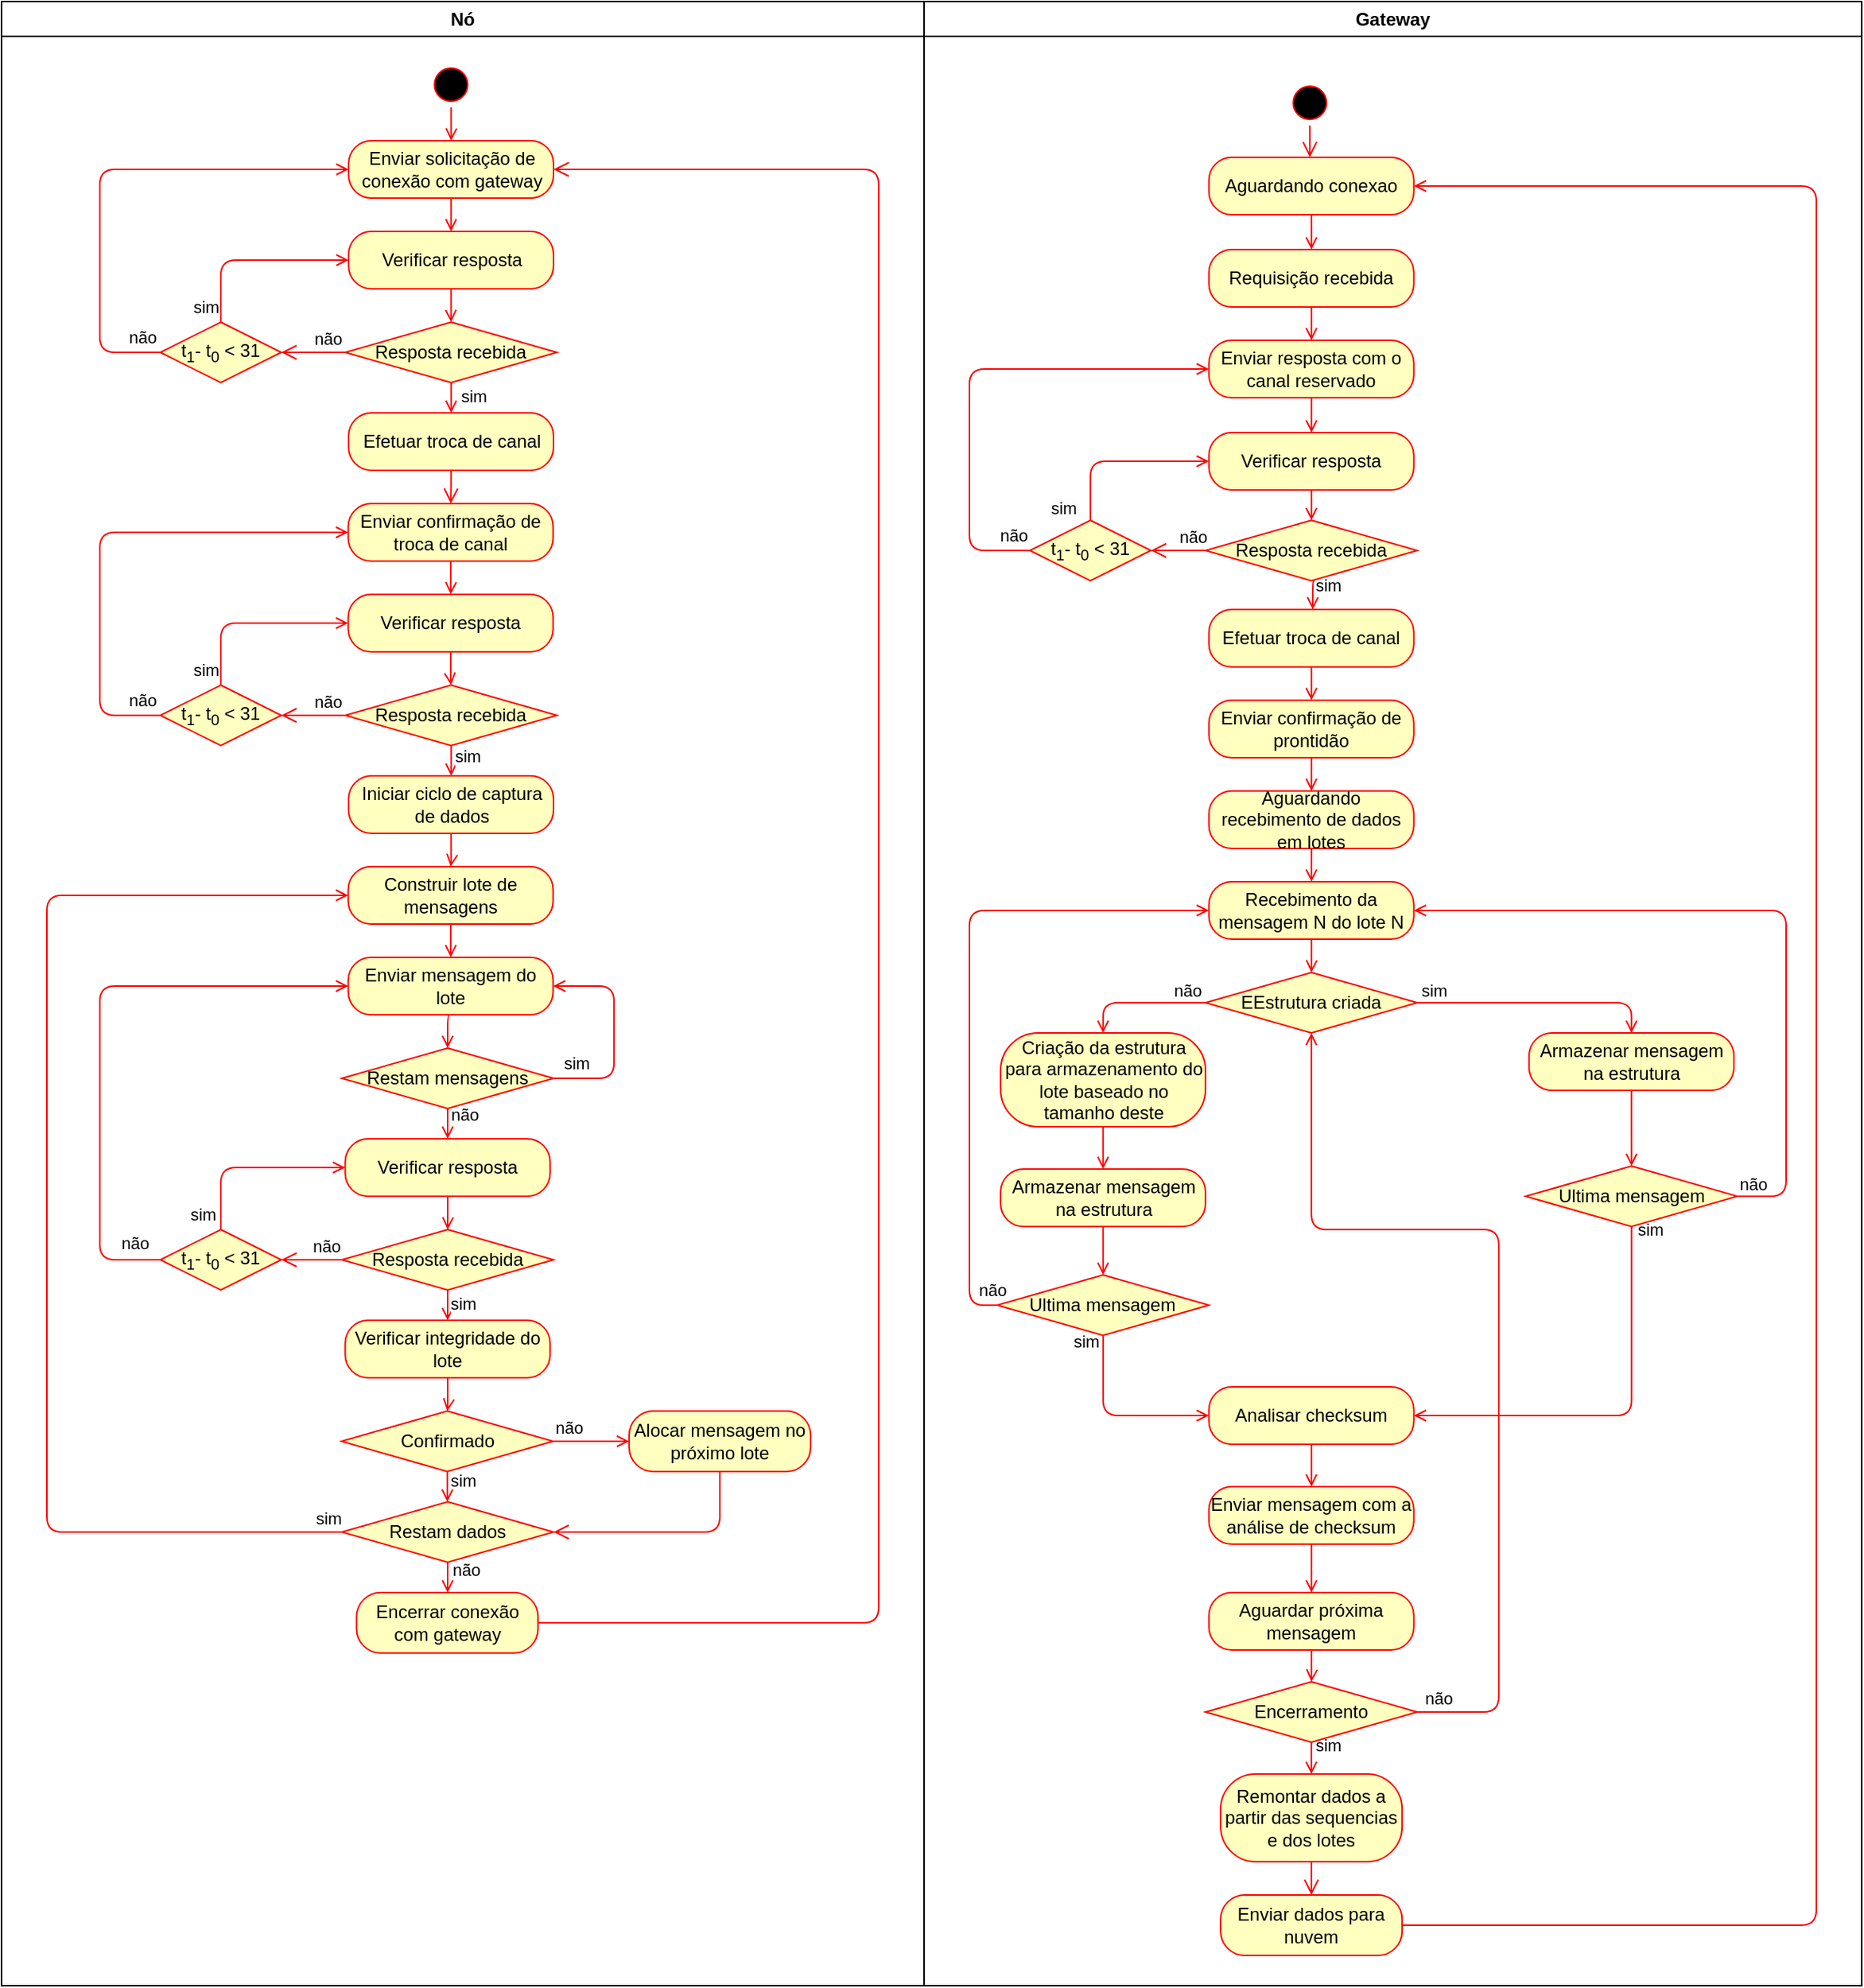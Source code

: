<mxfile version="14.5.7" type="device"><diagram name="Page-1" id="e7e014a7-5840-1c2e-5031-d8a46d1fe8dd"><mxGraphModel dx="2409" dy="629" grid="1" gridSize="10" guides="1" tooltips="1" connect="1" arrows="1" fold="1" page="1" pageScale="1" pageWidth="1169" pageHeight="826" background="none" math="0" shadow="0"><root><mxCell id="0"/><mxCell id="1" parent="0"/><mxCell id="2" value="Nó" style="swimlane;whiteSpace=wrap" parent="1" vertex="1"><mxGeometry x="-70" y="128" width="610" height="1312" as="geometry"/></mxCell><mxCell id="NcjS05_nw1gJaWOu20p5-42" style="edgeStyle=orthogonalEdgeStyle;rounded=0;orthogonalLoop=1;jettySize=auto;html=1;strokeColor=#FF0000;endArrow=open;endFill=0;" edge="1" parent="2" source="5" target="NcjS05_nw1gJaWOu20p5-41"><mxGeometry relative="1" as="geometry"/></mxCell><mxCell id="5" value="" style="ellipse;shape=startState;fillColor=#000000;strokeColor=#ff0000;" parent="2" vertex="1"><mxGeometry x="282.25" y="40" width="30" height="30" as="geometry"/></mxCell><mxCell id="NcjS05_nw1gJaWOu20p5-70" style="edgeStyle=orthogonalEdgeStyle;rounded=0;orthogonalLoop=1;jettySize=auto;html=1;entryX=0.5;entryY=0;entryDx=0;entryDy=0;endArrow=open;endFill=0;strokeColor=#FF0000;" edge="1" parent="2" source="NcjS05_nw1gJaWOu20p5-41" target="NcjS05_nw1gJaWOu20p5-52"><mxGeometry relative="1" as="geometry"/></mxCell><mxCell id="NcjS05_nw1gJaWOu20p5-41" value="Enviar solicitação de conexão com gateway" style="rounded=1;whiteSpace=wrap;html=1;arcSize=40;fontColor=#000000;fillColor=#ffffc0;strokeColor=#ff0000;" vertex="1" parent="2"><mxGeometry x="229.5" y="92" width="135.5" height="38" as="geometry"/></mxCell><mxCell id="NcjS05_nw1gJaWOu20p5-71" style="edgeStyle=orthogonalEdgeStyle;rounded=0;orthogonalLoop=1;jettySize=auto;html=1;endArrow=open;endFill=0;strokeColor=#FF0000;" edge="1" parent="2" source="NcjS05_nw1gJaWOu20p5-52" target="NcjS05_nw1gJaWOu20p5-56"><mxGeometry relative="1" as="geometry"/></mxCell><mxCell id="NcjS05_nw1gJaWOu20p5-52" value="Verificar resposta" style="rounded=1;whiteSpace=wrap;html=1;arcSize=40;fontColor=#000000;fillColor=#ffffc0;strokeColor=#ff0000;" vertex="1" parent="2"><mxGeometry x="229.5" y="152" width="135.5" height="38" as="geometry"/></mxCell><mxCell id="NcjS05_nw1gJaWOu20p5-56" value="&lt;font color=&quot;#000000&quot;&gt;Resposta recebida&lt;br&gt;&lt;/font&gt;" style="rhombus;whiteSpace=wrap;html=1;fillColor=#ffffc0;strokeColor=#ff0000;" vertex="1" parent="2"><mxGeometry x="227.25" y="212" width="140" height="40" as="geometry"/></mxCell><mxCell id="NcjS05_nw1gJaWOu20p5-75" style="edgeStyle=orthogonalEdgeStyle;rounded=1;orthogonalLoop=1;jettySize=auto;html=1;entryX=0;entryY=0.5;entryDx=0;entryDy=0;endArrow=open;endFill=0;strokeColor=#FF0000;" edge="1" parent="2" source="NcjS05_nw1gJaWOu20p5-65" target="NcjS05_nw1gJaWOu20p5-41"><mxGeometry relative="1" as="geometry"><Array as="points"><mxPoint x="65" y="232"/><mxPoint x="65" y="111"/></Array></mxGeometry></mxCell><mxCell id="NcjS05_nw1gJaWOu20p5-77" value="&lt;div&gt;não&lt;/div&gt;" style="edgeLabel;html=1;align=center;verticalAlign=middle;resizable=0;points=[];" vertex="1" connectable="0" parent="NcjS05_nw1gJaWOu20p5-75"><mxGeometry x="-0.788" relative="1" as="geometry"><mxPoint x="22.29" y="-10" as="offset"/></mxGeometry></mxCell><mxCell id="NcjS05_nw1gJaWOu20p5-65" value="&lt;font color=&quot;#000000&quot;&gt;t&lt;sub&gt;1&lt;/sub&gt;- t&lt;sub&gt;0&lt;/sub&gt; &amp;lt; 31&lt;br&gt;&lt;/font&gt;" style="rhombus;whiteSpace=wrap;html=1;fillColor=#ffffc0;strokeColor=#ff0000;" vertex="1" parent="2"><mxGeometry x="105" y="212" width="80" height="40" as="geometry"/></mxCell><mxCell id="NcjS05_nw1gJaWOu20p5-57" value="não" style="edgeStyle=orthogonalEdgeStyle;html=1;align=left;verticalAlign=bottom;endArrow=open;endSize=8;strokeColor=#ff0000;" edge="1" source="NcjS05_nw1gJaWOu20p5-56" parent="2" target="NcjS05_nw1gJaWOu20p5-65"><mxGeometry x="0.053" relative="1" as="geometry"><mxPoint x="475" y="232" as="targetPoint"/><mxPoint as="offset"/></mxGeometry></mxCell><mxCell id="NcjS05_nw1gJaWOu20p5-72" style="edgeStyle=orthogonalEdgeStyle;rounded=1;orthogonalLoop=1;jettySize=auto;html=1;endArrow=open;endFill=0;strokeColor=#FF0000;entryX=0;entryY=0.5;entryDx=0;entryDy=0;" edge="1" parent="2" source="NcjS05_nw1gJaWOu20p5-65" target="NcjS05_nw1gJaWOu20p5-52"><mxGeometry relative="1" as="geometry"><mxPoint x="155" y="102" as="targetPoint"/><Array as="points"><mxPoint x="145" y="171"/></Array></mxGeometry></mxCell><mxCell id="NcjS05_nw1gJaWOu20p5-74" value="sim" style="edgeLabel;html=1;align=center;verticalAlign=middle;resizable=0;points=[];" vertex="1" connectable="0" parent="NcjS05_nw1gJaWOu20p5-72"><mxGeometry x="0.706" y="-1" relative="1" as="geometry"><mxPoint x="-76.14" y="30" as="offset"/></mxGeometry></mxCell><mxCell id="NcjS05_nw1gJaWOu20p5-79" value="Efetuar troca de canal" style="rounded=1;whiteSpace=wrap;html=1;arcSize=40;fontColor=#000000;fillColor=#ffffc0;strokeColor=#ff0000;" vertex="1" parent="2"><mxGeometry x="229.5" y="272" width="135.5" height="38" as="geometry"/></mxCell><mxCell id="NcjS05_nw1gJaWOu20p5-80" value="" style="edgeStyle=orthogonalEdgeStyle;html=1;verticalAlign=bottom;endArrow=open;endSize=8;strokeColor=#ff0000;" edge="1" source="NcjS05_nw1gJaWOu20p5-79" parent="2" target="NcjS05_nw1gJaWOu20p5-99"><mxGeometry relative="1" as="geometry"><mxPoint x="297.25" y="332" as="targetPoint"/></mxGeometry></mxCell><mxCell id="NcjS05_nw1gJaWOu20p5-81" value="" style="edgeStyle=orthogonalEdgeStyle;rounded=1;orthogonalLoop=1;jettySize=auto;html=1;endArrow=open;endFill=0;strokeColor=#FF0000;" edge="1" parent="2" source="NcjS05_nw1gJaWOu20p5-56" target="NcjS05_nw1gJaWOu20p5-79"><mxGeometry relative="1" as="geometry"/></mxCell><mxCell id="NcjS05_nw1gJaWOu20p5-109" value="sim" style="edgeLabel;html=1;align=center;verticalAlign=middle;resizable=0;points=[];" vertex="1" connectable="0" parent="NcjS05_nw1gJaWOu20p5-81"><mxGeometry x="0.101" relative="1" as="geometry"><mxPoint x="14" y="-2" as="offset"/></mxGeometry></mxCell><mxCell id="NcjS05_nw1gJaWOu20p5-99" value="Enviar confirmação de troca de canal" style="rounded=1;whiteSpace=wrap;html=1;arcSize=40;fontColor=#000000;fillColor=#ffffc0;strokeColor=#ff0000;" vertex="1" parent="2"><mxGeometry x="229.25" y="332" width="135.5" height="38" as="geometry"/></mxCell><mxCell id="NcjS05_nw1gJaWOu20p5-117" style="edgeStyle=orthogonalEdgeStyle;rounded=1;orthogonalLoop=1;jettySize=auto;html=1;entryX=0.5;entryY=0;entryDx=0;entryDy=0;endArrow=open;endFill=0;strokeColor=#FF0000;" edge="1" parent="2" source="NcjS05_nw1gJaWOu20p5-101" target="NcjS05_nw1gJaWOu20p5-102"><mxGeometry relative="1" as="geometry"/></mxCell><mxCell id="NcjS05_nw1gJaWOu20p5-101" value="Verificar resposta" style="rounded=1;whiteSpace=wrap;html=1;arcSize=40;fontColor=#000000;fillColor=#ffffc0;strokeColor=#ff0000;" vertex="1" parent="2"><mxGeometry x="229.25" y="392" width="135.5" height="38" as="geometry"/></mxCell><mxCell id="NcjS05_nw1gJaWOu20p5-98" style="edgeStyle=orthogonalEdgeStyle;rounded=0;orthogonalLoop=1;jettySize=auto;html=1;entryX=0.5;entryY=0;entryDx=0;entryDy=0;endArrow=open;endFill=0;strokeColor=#FF0000;" edge="1" parent="2" source="NcjS05_nw1gJaWOu20p5-99" target="NcjS05_nw1gJaWOu20p5-101"><mxGeometry relative="1" as="geometry"/></mxCell><mxCell id="NcjS05_nw1gJaWOu20p5-112" style="edgeStyle=orthogonalEdgeStyle;rounded=1;orthogonalLoop=1;jettySize=auto;html=1;endArrow=open;endFill=0;strokeColor=#FF0000;" edge="1" parent="2" source="NcjS05_nw1gJaWOu20p5-102" target="NcjS05_nw1gJaWOu20p5-110"><mxGeometry relative="1" as="geometry"/></mxCell><mxCell id="NcjS05_nw1gJaWOu20p5-170" value="sim" style="edgeLabel;html=1;align=center;verticalAlign=middle;resizable=0;points=[];" vertex="1" connectable="0" parent="NcjS05_nw1gJaWOu20p5-112"><mxGeometry x="-0.182" y="-1" relative="1" as="geometry"><mxPoint x="11" y="-1" as="offset"/></mxGeometry></mxCell><mxCell id="NcjS05_nw1gJaWOu20p5-102" value="&lt;font color=&quot;#000000&quot;&gt;Resposta recebida&lt;br&gt;&lt;/font&gt;" style="rhombus;whiteSpace=wrap;html=1;fillColor=#ffffc0;strokeColor=#ff0000;" vertex="1" parent="2"><mxGeometry x="227.25" y="452" width="140" height="40" as="geometry"/></mxCell><mxCell id="NcjS05_nw1gJaWOu20p5-103" style="edgeStyle=orthogonalEdgeStyle;rounded=1;orthogonalLoop=1;jettySize=auto;html=1;entryX=0;entryY=0.5;entryDx=0;entryDy=0;endArrow=open;endFill=0;strokeColor=#FF0000;" edge="1" parent="2" source="NcjS05_nw1gJaWOu20p5-105" target="NcjS05_nw1gJaWOu20p5-99"><mxGeometry relative="1" as="geometry"><Array as="points"><mxPoint x="65" y="472"/><mxPoint x="65" y="351"/></Array></mxGeometry></mxCell><mxCell id="NcjS05_nw1gJaWOu20p5-104" value="&lt;div&gt;não&lt;/div&gt;" style="edgeLabel;html=1;align=center;verticalAlign=middle;resizable=0;points=[];" vertex="1" connectable="0" parent="NcjS05_nw1gJaWOu20p5-103"><mxGeometry x="-0.788" relative="1" as="geometry"><mxPoint x="22.29" y="-10" as="offset"/></mxGeometry></mxCell><mxCell id="NcjS05_nw1gJaWOu20p5-105" value="&lt;font color=&quot;#000000&quot;&gt;t&lt;sub&gt;1&lt;/sub&gt;- t&lt;sub&gt;0&lt;/sub&gt; &amp;lt; 31&lt;br&gt;&lt;/font&gt;" style="rhombus;whiteSpace=wrap;html=1;fillColor=#ffffc0;strokeColor=#ff0000;" vertex="1" parent="2"><mxGeometry x="105" y="452" width="80" height="40" as="geometry"/></mxCell><mxCell id="NcjS05_nw1gJaWOu20p5-106" value="não" style="edgeStyle=orthogonalEdgeStyle;html=1;align=left;verticalAlign=bottom;endArrow=open;endSize=8;strokeColor=#ff0000;" edge="1" parent="2" source="NcjS05_nw1gJaWOu20p5-102" target="NcjS05_nw1gJaWOu20p5-105"><mxGeometry x="0.053" relative="1" as="geometry"><mxPoint x="515" y="344" as="targetPoint"/><mxPoint as="offset"/></mxGeometry></mxCell><mxCell id="NcjS05_nw1gJaWOu20p5-107" style="edgeStyle=orthogonalEdgeStyle;rounded=1;orthogonalLoop=1;jettySize=auto;html=1;endArrow=open;endFill=0;strokeColor=#FF0000;entryX=0;entryY=0.5;entryDx=0;entryDy=0;" edge="1" parent="2" source="NcjS05_nw1gJaWOu20p5-105" target="NcjS05_nw1gJaWOu20p5-101"><mxGeometry relative="1" as="geometry"><mxPoint x="195" y="214" as="targetPoint"/><Array as="points"><mxPoint x="145" y="411"/></Array></mxGeometry></mxCell><mxCell id="NcjS05_nw1gJaWOu20p5-108" value="sim" style="edgeLabel;html=1;align=center;verticalAlign=middle;resizable=0;points=[];" vertex="1" connectable="0" parent="NcjS05_nw1gJaWOu20p5-107"><mxGeometry x="0.706" y="-1" relative="1" as="geometry"><mxPoint x="-76.14" y="30" as="offset"/></mxGeometry></mxCell><mxCell id="NcjS05_nw1gJaWOu20p5-119" style="edgeStyle=orthogonalEdgeStyle;rounded=1;orthogonalLoop=1;jettySize=auto;html=1;entryX=0.5;entryY=0;entryDx=0;entryDy=0;endArrow=open;endFill=0;strokeColor=#FF0000;" edge="1" parent="2" source="NcjS05_nw1gJaWOu20p5-110" target="NcjS05_nw1gJaWOu20p5-113"><mxGeometry relative="1" as="geometry"/></mxCell><mxCell id="NcjS05_nw1gJaWOu20p5-110" value="Iniciar ciclo de captura de dados" style="rounded=1;whiteSpace=wrap;html=1;arcSize=40;fontColor=#000000;fillColor=#ffffc0;strokeColor=#ff0000;" vertex="1" parent="2"><mxGeometry x="229.5" y="512" width="135.5" height="38" as="geometry"/></mxCell><mxCell id="NcjS05_nw1gJaWOu20p5-129" style="edgeStyle=orthogonalEdgeStyle;rounded=1;orthogonalLoop=1;jettySize=auto;html=1;entryX=0.5;entryY=0;entryDx=0;entryDy=0;endArrow=open;endFill=0;strokeColor=#FF0000;exitX=0.5;exitY=1;exitDx=0;exitDy=0;" edge="1" parent="2" source="NcjS05_nw1gJaWOu20p5-146" target="NcjS05_nw1gJaWOu20p5-121"><mxGeometry relative="1" as="geometry"><mxPoint x="297.083" y="751.0" as="sourcePoint"/></mxGeometry></mxCell><mxCell id="NcjS05_nw1gJaWOu20p5-169" value="não" style="edgeLabel;html=1;align=center;verticalAlign=middle;resizable=0;points=[];" vertex="1" connectable="0" parent="NcjS05_nw1gJaWOu20p5-129"><mxGeometry x="-0.325" relative="1" as="geometry"><mxPoint x="11" y="-3" as="offset"/></mxGeometry></mxCell><mxCell id="NcjS05_nw1gJaWOu20p5-145" style="edgeStyle=orthogonalEdgeStyle;rounded=1;orthogonalLoop=1;jettySize=auto;html=1;endArrow=open;endFill=0;strokeColor=#FF0000;" edge="1" parent="2" source="NcjS05_nw1gJaWOu20p5-113" target="NcjS05_nw1gJaWOu20p5-143"><mxGeometry relative="1" as="geometry"/></mxCell><mxCell id="NcjS05_nw1gJaWOu20p5-113" value="Construir lote de mensagens" style="rounded=1;whiteSpace=wrap;html=1;arcSize=40;fontColor=#000000;fillColor=#ffffc0;strokeColor=#ff0000;" vertex="1" parent="2"><mxGeometry x="229.25" y="572" width="135.5" height="38" as="geometry"/></mxCell><mxCell id="NcjS05_nw1gJaWOu20p5-150" style="edgeStyle=orthogonalEdgeStyle;rounded=1;orthogonalLoop=1;jettySize=auto;html=1;entryX=0.5;entryY=0;entryDx=0;entryDy=0;endArrow=open;endFill=0;strokeColor=#FF0000;" edge="1" parent="2" source="NcjS05_nw1gJaWOu20p5-121" target="NcjS05_nw1gJaWOu20p5-122"><mxGeometry relative="1" as="geometry"/></mxCell><mxCell id="NcjS05_nw1gJaWOu20p5-121" value="Verificar resposta" style="rounded=1;whiteSpace=wrap;html=1;arcSize=40;fontColor=#000000;fillColor=#ffffc0;strokeColor=#ff0000;" vertex="1" parent="2"><mxGeometry x="227.25" y="752" width="135.5" height="38" as="geometry"/></mxCell><mxCell id="NcjS05_nw1gJaWOu20p5-151" style="edgeStyle=orthogonalEdgeStyle;rounded=1;orthogonalLoop=1;jettySize=auto;html=1;endArrow=open;endFill=0;strokeColor=#FF0000;" edge="1" parent="2" source="NcjS05_nw1gJaWOu20p5-122" target="NcjS05_nw1gJaWOu20p5-131"><mxGeometry relative="1" as="geometry"/></mxCell><mxCell id="NcjS05_nw1gJaWOu20p5-172" value="sim" style="edgeLabel;html=1;align=center;verticalAlign=middle;resizable=0;points=[];" vertex="1" connectable="0" parent="NcjS05_nw1gJaWOu20p5-151"><mxGeometry x="-0.131" relative="1" as="geometry"><mxPoint x="10" as="offset"/></mxGeometry></mxCell><mxCell id="NcjS05_nw1gJaWOu20p5-122" value="&lt;font color=&quot;#000000&quot;&gt;Resposta recebida&lt;br&gt;&lt;/font&gt;" style="rhombus;whiteSpace=wrap;html=1;fillColor=#ffffc0;strokeColor=#ff0000;" vertex="1" parent="2"><mxGeometry x="225" y="812" width="140" height="40" as="geometry"/></mxCell><mxCell id="NcjS05_nw1gJaWOu20p5-123" style="edgeStyle=orthogonalEdgeStyle;rounded=1;orthogonalLoop=1;jettySize=auto;html=1;endArrow=open;endFill=0;strokeColor=#FF0000;entryX=0;entryY=0.5;entryDx=0;entryDy=0;" edge="1" parent="2" source="NcjS05_nw1gJaWOu20p5-125" target="NcjS05_nw1gJaWOu20p5-143"><mxGeometry relative="1" as="geometry"><Array as="points"><mxPoint x="65" y="832"/><mxPoint x="65" y="651"/></Array><mxPoint x="229.25" y="732" as="targetPoint"/></mxGeometry></mxCell><mxCell id="NcjS05_nw1gJaWOu20p5-124" value="&lt;div&gt;não&lt;/div&gt;" style="edgeLabel;html=1;align=center;verticalAlign=middle;resizable=0;points=[];" vertex="1" connectable="0" parent="NcjS05_nw1gJaWOu20p5-123"><mxGeometry x="-0.788" relative="1" as="geometry"><mxPoint x="22.29" y="-10" as="offset"/></mxGeometry></mxCell><mxCell id="NcjS05_nw1gJaWOu20p5-125" value="&lt;font color=&quot;#000000&quot;&gt;t&lt;sub&gt;1&lt;/sub&gt;- t&lt;sub&gt;0&lt;/sub&gt; &amp;lt; 31&lt;br&gt;&lt;/font&gt;" style="rhombus;whiteSpace=wrap;html=1;fillColor=#ffffc0;strokeColor=#ff0000;" vertex="1" parent="2"><mxGeometry x="105" y="812" width="80" height="40" as="geometry"/></mxCell><mxCell id="NcjS05_nw1gJaWOu20p5-126" value="não" style="edgeStyle=orthogonalEdgeStyle;html=1;align=left;verticalAlign=bottom;endArrow=open;endSize=8;strokeColor=#ff0000;" edge="1" parent="2" source="NcjS05_nw1gJaWOu20p5-122" target="NcjS05_nw1gJaWOu20p5-125"><mxGeometry x="0.053" relative="1" as="geometry"><mxPoint x="555" y="597" as="targetPoint"/><mxPoint as="offset"/></mxGeometry></mxCell><mxCell id="NcjS05_nw1gJaWOu20p5-127" style="edgeStyle=orthogonalEdgeStyle;rounded=1;orthogonalLoop=1;jettySize=auto;html=1;endArrow=open;endFill=0;strokeColor=#FF0000;" edge="1" parent="2" source="NcjS05_nw1gJaWOu20p5-125" target="NcjS05_nw1gJaWOu20p5-121"><mxGeometry relative="1" as="geometry"><mxPoint x="235" y="467" as="targetPoint"/><Array as="points"><mxPoint x="145" y="771"/></Array></mxGeometry></mxCell><mxCell id="NcjS05_nw1gJaWOu20p5-128" value="sim" style="edgeLabel;html=1;align=center;verticalAlign=middle;resizable=0;points=[];" vertex="1" connectable="0" parent="NcjS05_nw1gJaWOu20p5-127"><mxGeometry x="0.706" y="-1" relative="1" as="geometry"><mxPoint x="-76.14" y="30" as="offset"/></mxGeometry></mxCell><mxCell id="NcjS05_nw1gJaWOu20p5-152" style="edgeStyle=orthogonalEdgeStyle;rounded=1;orthogonalLoop=1;jettySize=auto;html=1;endArrow=open;endFill=0;strokeColor=#FF0000;" edge="1" parent="2" source="NcjS05_nw1gJaWOu20p5-131" target="NcjS05_nw1gJaWOu20p5-138"><mxGeometry relative="1" as="geometry"/></mxCell><mxCell id="NcjS05_nw1gJaWOu20p5-131" value="Verificar integridade do lote" style="rounded=1;whiteSpace=wrap;html=1;arcSize=40;fontColor=#000000;fillColor=#ffffc0;strokeColor=#ff0000;" vertex="1" parent="2"><mxGeometry x="227.25" y="872" width="135.5" height="38" as="geometry"/></mxCell><mxCell id="NcjS05_nw1gJaWOu20p5-138" value="&lt;font color=&quot;#000000&quot;&gt;Confirmado&lt;br&gt;&lt;/font&gt;" style="rhombus;whiteSpace=wrap;html=1;fillColor=#ffffc0;strokeColor=#ff0000;" vertex="1" parent="2"><mxGeometry x="224.75" y="932" width="140" height="40" as="geometry"/></mxCell><mxCell id="NcjS05_nw1gJaWOu20p5-147" style="edgeStyle=orthogonalEdgeStyle;rounded=1;orthogonalLoop=1;jettySize=auto;html=1;exitX=0.5;exitY=1;exitDx=0;exitDy=0;entryX=0.5;entryY=0;entryDx=0;entryDy=0;endArrow=open;endFill=0;strokeColor=#FF0000;" edge="1" parent="2" source="NcjS05_nw1gJaWOu20p5-143" target="NcjS05_nw1gJaWOu20p5-146"><mxGeometry relative="1" as="geometry"/></mxCell><mxCell id="NcjS05_nw1gJaWOu20p5-143" value="Enviar mensagem do lote" style="rounded=1;whiteSpace=wrap;html=1;arcSize=40;fontColor=#000000;fillColor=#ffffc0;strokeColor=#ff0000;" vertex="1" parent="2"><mxGeometry x="229.25" y="632" width="135.5" height="38" as="geometry"/></mxCell><mxCell id="NcjS05_nw1gJaWOu20p5-148" style="edgeStyle=orthogonalEdgeStyle;rounded=1;orthogonalLoop=1;jettySize=auto;html=1;exitX=1;exitY=0.5;exitDx=0;exitDy=0;entryX=1;entryY=0.5;entryDx=0;entryDy=0;endArrow=open;endFill=0;strokeColor=#FF0000;" edge="1" parent="2" source="NcjS05_nw1gJaWOu20p5-146" target="NcjS05_nw1gJaWOu20p5-143"><mxGeometry relative="1" as="geometry"><Array as="points"><mxPoint x="405" y="712"/><mxPoint x="405" y="651"/></Array></mxGeometry></mxCell><mxCell id="NcjS05_nw1gJaWOu20p5-168" value="&lt;div&gt;sim&lt;/div&gt;" style="edgeLabel;html=1;align=center;verticalAlign=middle;resizable=0;points=[];" vertex="1" connectable="0" parent="NcjS05_nw1gJaWOu20p5-148"><mxGeometry x="-0.352" y="-3" relative="1" as="geometry"><mxPoint x="-28.03" y="-4.55" as="offset"/></mxGeometry></mxCell><mxCell id="NcjS05_nw1gJaWOu20p5-146" value="&lt;font color=&quot;#000000&quot;&gt;Restam mensagens&lt;br&gt;&lt;/font&gt;" style="rhombus;whiteSpace=wrap;html=1;fillColor=#ffffc0;strokeColor=#ff0000;" vertex="1" parent="2"><mxGeometry x="225" y="692" width="140" height="40" as="geometry"/></mxCell><mxCell id="NcjS05_nw1gJaWOu20p5-154" value="Alocar mensagem no próximo lote" style="rounded=1;whiteSpace=wrap;html=1;arcSize=40;fontColor=#000000;fillColor=#ffffc0;strokeColor=#ff0000;" vertex="1" parent="2"><mxGeometry x="415" y="932" width="120" height="40" as="geometry"/></mxCell><mxCell id="NcjS05_nw1gJaWOu20p5-155" value="" style="edgeStyle=orthogonalEdgeStyle;html=1;verticalAlign=bottom;endArrow=open;endSize=8;strokeColor=#ff0000;entryX=1;entryY=0.5;entryDx=0;entryDy=0;" edge="1" source="NcjS05_nw1gJaWOu20p5-154" parent="2" target="NcjS05_nw1gJaWOu20p5-159"><mxGeometry relative="1" as="geometry"><mxPoint x="355" y="1012" as="targetPoint"/><Array as="points"><mxPoint x="475" y="1012"/></Array></mxGeometry></mxCell><mxCell id="NcjS05_nw1gJaWOu20p5-156" value="" style="edgeStyle=orthogonalEdgeStyle;rounded=1;orthogonalLoop=1;jettySize=auto;html=1;endArrow=open;endFill=0;strokeColor=#FF0000;" edge="1" parent="2" source="NcjS05_nw1gJaWOu20p5-138" target="NcjS05_nw1gJaWOu20p5-154"><mxGeometry relative="1" as="geometry"/></mxCell><mxCell id="NcjS05_nw1gJaWOu20p5-173" value="não" style="edgeLabel;html=1;align=center;verticalAlign=middle;resizable=0;points=[];" vertex="1" connectable="0" parent="NcjS05_nw1gJaWOu20p5-156"><mxGeometry x="-0.642" y="1" relative="1" as="geometry"><mxPoint x="1" y="-8" as="offset"/></mxGeometry></mxCell><mxCell id="NcjS05_nw1gJaWOu20p5-159" value="&lt;font color=&quot;#000000&quot;&gt;Restam dados&lt;br&gt;&lt;/font&gt;" style="rhombus;whiteSpace=wrap;html=1;fillColor=#ffffc0;strokeColor=#ff0000;" vertex="1" parent="2"><mxGeometry x="225" y="992" width="140" height="40" as="geometry"/></mxCell><mxCell id="NcjS05_nw1gJaWOu20p5-160" value="" style="edgeStyle=orthogonalEdgeStyle;rounded=1;orthogonalLoop=1;jettySize=auto;html=1;endArrow=open;endFill=0;strokeColor=#FF0000;" edge="1" parent="2" source="NcjS05_nw1gJaWOu20p5-138"><mxGeometry relative="1" as="geometry"><mxPoint x="295" y="992" as="targetPoint"/></mxGeometry></mxCell><mxCell id="NcjS05_nw1gJaWOu20p5-174" value="sim" style="edgeLabel;html=1;align=center;verticalAlign=middle;resizable=0;points=[];labelBackgroundColor=none;" vertex="1" connectable="0" parent="NcjS05_nw1gJaWOu20p5-160"><mxGeometry x="-0.306" relative="1" as="geometry"><mxPoint x="10" y="-2" as="offset"/></mxGeometry></mxCell><mxCell id="NcjS05_nw1gJaWOu20p5-162" style="edgeStyle=orthogonalEdgeStyle;rounded=1;orthogonalLoop=1;jettySize=auto;html=1;endArrow=open;endFill=0;strokeColor=#FF0000;entryX=0;entryY=0.5;entryDx=0;entryDy=0;" edge="1" parent="2" source="NcjS05_nw1gJaWOu20p5-159" target="NcjS05_nw1gJaWOu20p5-113"><mxGeometry relative="1" as="geometry"><mxPoint x="105.0" y="742" as="targetPoint"/><Array as="points"><mxPoint x="30" y="1012"/><mxPoint x="30" y="591"/></Array></mxGeometry></mxCell><mxCell id="NcjS05_nw1gJaWOu20p5-175" value="sim" style="edgeLabel;html=1;align=center;verticalAlign=middle;resizable=0;points=[];" vertex="1" connectable="0" parent="NcjS05_nw1gJaWOu20p5-162"><mxGeometry x="-0.967" y="-1" relative="1" as="geometry"><mxPoint x="4" y="-8" as="offset"/></mxGeometry></mxCell><mxCell id="NcjS05_nw1gJaWOu20p5-164" value="Encerrar conexão com gateway" style="rounded=1;whiteSpace=wrap;html=1;arcSize=40;fontColor=#000000;fillColor=#ffffc0;strokeColor=#ff0000;" vertex="1" parent="2"><mxGeometry x="234.75" y="1052" width="120" height="40" as="geometry"/></mxCell><mxCell id="NcjS05_nw1gJaWOu20p5-165" value="" style="edgeStyle=orthogonalEdgeStyle;html=1;verticalAlign=bottom;endArrow=open;endSize=8;strokeColor=#ff0000;entryX=1;entryY=0.5;entryDx=0;entryDy=0;" edge="1" source="NcjS05_nw1gJaWOu20p5-164" parent="2" target="NcjS05_nw1gJaWOu20p5-41"><mxGeometry relative="1" as="geometry"><mxPoint x="450" y="122" as="targetPoint"/><Array as="points"><mxPoint x="580" y="1072"/><mxPoint x="580" y="111"/></Array></mxGeometry></mxCell><mxCell id="NcjS05_nw1gJaWOu20p5-166" value="" style="edgeStyle=orthogonalEdgeStyle;rounded=1;orthogonalLoop=1;jettySize=auto;html=1;endArrow=open;endFill=0;strokeColor=#FF0000;" edge="1" parent="2" source="NcjS05_nw1gJaWOu20p5-159" target="NcjS05_nw1gJaWOu20p5-164"><mxGeometry relative="1" as="geometry"/></mxCell><mxCell id="NcjS05_nw1gJaWOu20p5-176" value="não" style="edgeLabel;html=1;align=center;verticalAlign=middle;resizable=0;points=[];labelBackgroundColor=none;" vertex="1" connectable="0" parent="NcjS05_nw1gJaWOu20p5-166"><mxGeometry x="-0.291" relative="1" as="geometry"><mxPoint x="12" y="-2" as="offset"/></mxGeometry></mxCell><mxCell id="3" value="Gateway" style="swimlane;whiteSpace=wrap" parent="1" vertex="1"><mxGeometry x="540" y="128" width="620" height="1312" as="geometry"/></mxCell><mxCell id="13" value="" style="ellipse;shape=startState;fillColor=#000000;strokeColor=#ff0000;" parent="3" vertex="1"><mxGeometry x="240.1" y="52" width="30" height="30" as="geometry"/></mxCell><mxCell id="NcjS05_nw1gJaWOu20p5-177" value="Aguardando conexao" style="rounded=1;whiteSpace=wrap;html=1;arcSize=40;fontColor=#000000;fillColor=#ffffc0;strokeColor=#ff0000;" vertex="1" parent="3"><mxGeometry x="188.35" y="103" width="135.5" height="38" as="geometry"/></mxCell><mxCell id="14" value="" style="edgeStyle=elbowEdgeStyle;elbow=horizontal;verticalAlign=bottom;endArrow=open;endSize=8;strokeColor=#FF0000;endFill=1;rounded=0" parent="3" source="13" target="NcjS05_nw1gJaWOu20p5-177" edge="1"><mxGeometry x="154.6" y="32" as="geometry"><mxPoint x="256.1" y="122" as="targetPoint"/><Array as="points"><mxPoint x="255.6" y="122"/></Array></mxGeometry></mxCell><mxCell id="NcjS05_nw1gJaWOu20p5-178" value="Requisição recebida" style="rounded=1;whiteSpace=wrap;html=1;arcSize=40;fontColor=#000000;fillColor=#ffffc0;strokeColor=#ff0000;" vertex="1" parent="3"><mxGeometry x="188.35" y="164" width="135.5" height="38" as="geometry"/></mxCell><mxCell id="NcjS05_nw1gJaWOu20p5-179" value="" style="edgeStyle=orthogonalEdgeStyle;rounded=1;orthogonalLoop=1;jettySize=auto;html=1;endArrow=open;endFill=0;strokeColor=#FF0000;" edge="1" parent="3" source="NcjS05_nw1gJaWOu20p5-177" target="NcjS05_nw1gJaWOu20p5-178"><mxGeometry relative="1" as="geometry"/></mxCell><mxCell id="NcjS05_nw1gJaWOu20p5-180" value="Enviar resposta com o canal reservado" style="rounded=1;whiteSpace=wrap;html=1;arcSize=40;fontColor=#000000;fillColor=#ffffc0;strokeColor=#ff0000;" vertex="1" parent="3"><mxGeometry x="188.35" y="224" width="135.5" height="38" as="geometry"/></mxCell><mxCell id="NcjS05_nw1gJaWOu20p5-181" value="" style="edgeStyle=orthogonalEdgeStyle;rounded=1;orthogonalLoop=1;jettySize=auto;html=1;endArrow=open;endFill=0;strokeColor=#FF0000;" edge="1" parent="3" source="NcjS05_nw1gJaWOu20p5-178" target="NcjS05_nw1gJaWOu20p5-180"><mxGeometry relative="1" as="geometry"/></mxCell><mxCell id="NcjS05_nw1gJaWOu20p5-203" style="edgeStyle=orthogonalEdgeStyle;rounded=1;orthogonalLoop=1;jettySize=auto;html=1;entryX=0.5;entryY=0;entryDx=0;entryDy=0;endArrow=open;endFill=0;strokeColor=#FF0000;" edge="1" parent="3"><mxGeometry relative="1" as="geometry"><mxPoint x="258.095" y="382.999" as="sourcePoint"/><mxPoint x="257" y="402" as="targetPoint"/></mxGeometry></mxCell><mxCell id="NcjS05_nw1gJaWOu20p5-290" value="sim" style="edgeLabel;html=1;align=center;verticalAlign=middle;resizable=0;points=[];" vertex="1" connectable="0" parent="NcjS05_nw1gJaWOu20p5-203"><mxGeometry x="-0.36" y="1" relative="1" as="geometry"><mxPoint x="9" y="-3" as="offset"/></mxGeometry></mxCell><mxCell id="NcjS05_nw1gJaWOu20p5-189" value="&lt;font color=&quot;#000000&quot;&gt;Resposta recebida&lt;br&gt;&lt;/font&gt;" style="rhombus;whiteSpace=wrap;html=1;fillColor=#ffffc0;strokeColor=#ff0000;" vertex="1" parent="3"><mxGeometry x="186.1" y="343.0" width="140" height="40" as="geometry"/></mxCell><mxCell id="NcjS05_nw1gJaWOu20p5-190" style="edgeStyle=orthogonalEdgeStyle;rounded=1;orthogonalLoop=1;jettySize=auto;html=1;entryX=0;entryY=0.5;entryDx=0;entryDy=0;endArrow=open;endFill=0;strokeColor=#FF0000;" edge="1" parent="3" source="NcjS05_nw1gJaWOu20p5-192" target="NcjS05_nw1gJaWOu20p5-180"><mxGeometry relative="1" as="geometry"><mxPoint x="194.47" y="242" as="targetPoint"/><Array as="points"><mxPoint x="30" y="363"/><mxPoint x="30" y="243"/></Array></mxGeometry></mxCell><mxCell id="NcjS05_nw1gJaWOu20p5-191" value="&lt;div&gt;não&lt;/div&gt;" style="edgeLabel;html=1;align=center;verticalAlign=middle;resizable=0;points=[];" vertex="1" connectable="0" parent="NcjS05_nw1gJaWOu20p5-190"><mxGeometry x="-0.788" relative="1" as="geometry"><mxPoint x="22.29" y="-10" as="offset"/></mxGeometry></mxCell><mxCell id="NcjS05_nw1gJaWOu20p5-192" value="&lt;font color=&quot;#000000&quot;&gt;t&lt;sub&gt;1&lt;/sub&gt;- t&lt;sub&gt;0&lt;/sub&gt; &amp;lt; 31&lt;br&gt;&lt;/font&gt;" style="rhombus;whiteSpace=wrap;html=1;fillColor=#ffffc0;strokeColor=#ff0000;" vertex="1" parent="3"><mxGeometry x="69.97" y="343.0" width="80" height="40" as="geometry"/></mxCell><mxCell id="NcjS05_nw1gJaWOu20p5-193" value="não" style="edgeStyle=orthogonalEdgeStyle;html=1;align=left;verticalAlign=bottom;endArrow=open;endSize=8;strokeColor=#ff0000;" edge="1" parent="3" source="NcjS05_nw1gJaWOu20p5-189" target="NcjS05_nw1gJaWOu20p5-192"><mxGeometry x="0.053" relative="1" as="geometry"><mxPoint x="509.97" y="235" as="targetPoint"/><mxPoint as="offset"/></mxGeometry></mxCell><mxCell id="NcjS05_nw1gJaWOu20p5-194" style="edgeStyle=orthogonalEdgeStyle;rounded=1;orthogonalLoop=1;jettySize=auto;html=1;endArrow=open;endFill=0;strokeColor=#FF0000;entryX=0;entryY=0.5;entryDx=0;entryDy=0;" edge="1" parent="3" source="NcjS05_nw1gJaWOu20p5-192" target="NcjS05_nw1gJaWOu20p5-196"><mxGeometry relative="1" as="geometry"><mxPoint x="194.47" y="302" as="targetPoint"/><Array as="points"><mxPoint x="110" y="304"/></Array></mxGeometry></mxCell><mxCell id="NcjS05_nw1gJaWOu20p5-195" value="sim" style="edgeLabel;html=1;align=center;verticalAlign=middle;resizable=0;points=[];labelBackgroundColor=none;" vertex="1" connectable="0" parent="NcjS05_nw1gJaWOu20p5-194"><mxGeometry x="0.706" y="-1" relative="1" as="geometry"><mxPoint x="-79.14" y="30" as="offset"/></mxGeometry></mxCell><mxCell id="NcjS05_nw1gJaWOu20p5-198" style="edgeStyle=orthogonalEdgeStyle;rounded=1;orthogonalLoop=1;jettySize=auto;html=1;entryX=0.5;entryY=0;entryDx=0;entryDy=0;endArrow=open;endFill=0;strokeColor=#FF0000;" edge="1" parent="3" source="NcjS05_nw1gJaWOu20p5-196" target="NcjS05_nw1gJaWOu20p5-189"><mxGeometry relative="1" as="geometry"/></mxCell><mxCell id="NcjS05_nw1gJaWOu20p5-196" value="Verificar resposta" style="rounded=1;whiteSpace=wrap;html=1;arcSize=40;fontColor=#000000;fillColor=#ffffc0;strokeColor=#ff0000;" vertex="1" parent="3"><mxGeometry x="188.35" y="285" width="135.5" height="38" as="geometry"/></mxCell><mxCell id="NcjS05_nw1gJaWOu20p5-197" value="" style="edgeStyle=orthogonalEdgeStyle;rounded=1;orthogonalLoop=1;jettySize=auto;html=1;endArrow=open;endFill=0;strokeColor=#FF0000;" edge="1" parent="3" source="NcjS05_nw1gJaWOu20p5-180" target="NcjS05_nw1gJaWOu20p5-196"><mxGeometry relative="1" as="geometry"/></mxCell><mxCell id="NcjS05_nw1gJaWOu20p5-199" value="Efetuar troca de canal" style="rounded=1;whiteSpace=wrap;html=1;arcSize=40;fontColor=#000000;fillColor=#ffffc0;strokeColor=#ff0000;labelBackgroundColor=none;" vertex="1" parent="3"><mxGeometry x="188.35" y="402.0" width="135.5" height="38" as="geometry"/></mxCell><mxCell id="NcjS05_nw1gJaWOu20p5-204" value="Enviar confirmação de prontidão" style="rounded=1;whiteSpace=wrap;html=1;arcSize=40;fontColor=#000000;fillColor=#ffffc0;strokeColor=#ff0000;labelBackgroundColor=none;" vertex="1" parent="3"><mxGeometry x="188.35" y="462" width="135.5" height="38" as="geometry"/></mxCell><mxCell id="NcjS05_nw1gJaWOu20p5-205" value="" style="edgeStyle=orthogonalEdgeStyle;rounded=1;orthogonalLoop=1;jettySize=auto;html=1;endArrow=open;endFill=0;strokeColor=#FF0000;" edge="1" parent="3" source="NcjS05_nw1gJaWOu20p5-199" target="NcjS05_nw1gJaWOu20p5-204"><mxGeometry relative="1" as="geometry"/></mxCell><mxCell id="NcjS05_nw1gJaWOu20p5-206" value="Aguardando recebimento de dados em lotes" style="rounded=1;whiteSpace=wrap;html=1;arcSize=40;fontColor=#000000;fillColor=#ffffc0;strokeColor=#ff0000;labelBackgroundColor=none;" vertex="1" parent="3"><mxGeometry x="188.35" y="522" width="135.5" height="38" as="geometry"/></mxCell><mxCell id="NcjS05_nw1gJaWOu20p5-207" value="" style="edgeStyle=orthogonalEdgeStyle;rounded=1;orthogonalLoop=1;jettySize=auto;html=1;endArrow=open;endFill=0;strokeColor=#FF0000;" edge="1" parent="3" source="NcjS05_nw1gJaWOu20p5-204" target="NcjS05_nw1gJaWOu20p5-206"><mxGeometry relative="1" as="geometry"/></mxCell><mxCell id="NcjS05_nw1gJaWOu20p5-240" style="edgeStyle=orthogonalEdgeStyle;rounded=1;orthogonalLoop=1;jettySize=auto;html=1;endArrow=open;endFill=0;strokeColor=#FF0000;" edge="1" parent="3" source="NcjS05_nw1gJaWOu20p5-208" target="NcjS05_nw1gJaWOu20p5-239"><mxGeometry relative="1" as="geometry"/></mxCell><mxCell id="NcjS05_nw1gJaWOu20p5-208" value="Recebimento da mensagem N do lote N" style="rounded=1;whiteSpace=wrap;html=1;arcSize=40;fontColor=#000000;fillColor=#ffffc0;strokeColor=#ff0000;labelBackgroundColor=none;" vertex="1" parent="3"><mxGeometry x="188.35" y="582" width="135.5" height="38" as="geometry"/></mxCell><mxCell id="NcjS05_nw1gJaWOu20p5-209" value="" style="edgeStyle=orthogonalEdgeStyle;rounded=1;orthogonalLoop=1;jettySize=auto;html=1;endArrow=open;endFill=0;strokeColor=#FF0000;" edge="1" parent="3" source="NcjS05_nw1gJaWOu20p5-206" target="NcjS05_nw1gJaWOu20p5-208"><mxGeometry relative="1" as="geometry"/></mxCell><mxCell id="NcjS05_nw1gJaWOu20p5-250" style="edgeStyle=orthogonalEdgeStyle;rounded=1;orthogonalLoop=1;jettySize=auto;html=1;endArrow=open;endFill=0;strokeColor=#FF0000;" edge="1" parent="3" source="NcjS05_nw1gJaWOu20p5-212" target="NcjS05_nw1gJaWOu20p5-249"><mxGeometry relative="1" as="geometry"/></mxCell><mxCell id="NcjS05_nw1gJaWOu20p5-212" value="Criação da estrutura para armazenamento do lote baseado no tamanho deste" style="rounded=1;whiteSpace=wrap;html=1;arcSize=40;fontColor=#000000;fillColor=#ffffc0;strokeColor=#ff0000;labelBackgroundColor=none;" vertex="1" parent="3"><mxGeometry x="50.6" y="682" width="135.5" height="62" as="geometry"/></mxCell><mxCell id="NcjS05_nw1gJaWOu20p5-268" style="edgeStyle=orthogonalEdgeStyle;rounded=1;orthogonalLoop=1;jettySize=auto;html=1;endArrow=open;endFill=0;strokeColor=#FF0000;" edge="1" parent="3" source="NcjS05_nw1gJaWOu20p5-216" target="NcjS05_nw1gJaWOu20p5-265"><mxGeometry relative="1" as="geometry"/></mxCell><mxCell id="NcjS05_nw1gJaWOu20p5-216" value="Analisar checksum" style="rounded=1;whiteSpace=wrap;html=1;arcSize=40;fontColor=#000000;fillColor=#ffffc0;strokeColor=#ff0000;labelBackgroundColor=none;" vertex="1" parent="3"><mxGeometry x="188.35" y="916" width="135.5" height="38" as="geometry"/></mxCell><mxCell id="NcjS05_nw1gJaWOu20p5-258" style="edgeStyle=orthogonalEdgeStyle;rounded=1;orthogonalLoop=1;jettySize=auto;html=1;entryX=0.5;entryY=0;entryDx=0;entryDy=0;endArrow=open;endFill=0;strokeColor=#FF0000;" edge="1" parent="3" source="NcjS05_nw1gJaWOu20p5-239" target="NcjS05_nw1gJaWOu20p5-212"><mxGeometry relative="1" as="geometry"><Array as="points"><mxPoint x="118" y="662"/></Array></mxGeometry></mxCell><mxCell id="NcjS05_nw1gJaWOu20p5-291" value="não" style="edgeLabel;html=1;align=center;verticalAlign=middle;resizable=0;points=[];" vertex="1" connectable="0" parent="NcjS05_nw1gJaWOu20p5-258"><mxGeometry x="-0.569" y="-1" relative="1" as="geometry"><mxPoint x="6.7" y="-7" as="offset"/></mxGeometry></mxCell><mxCell id="NcjS05_nw1gJaWOu20p5-239" value="E&lt;font color=&quot;#000000&quot;&gt;Estrutura criada&lt;br&gt;&lt;/font&gt;" style="rhombus;whiteSpace=wrap;html=1;fillColor=#ffffc0;strokeColor=#ff0000;" vertex="1" parent="3"><mxGeometry x="186.1" y="642" width="140" height="40" as="geometry"/></mxCell><mxCell id="NcjS05_nw1gJaWOu20p5-249" value="Armazenar mensagem na estrutura" style="rounded=1;whiteSpace=wrap;html=1;arcSize=40;fontColor=#000000;fillColor=#ffffc0;strokeColor=#ff0000;labelBackgroundColor=none;" vertex="1" parent="3"><mxGeometry x="50.6" y="772" width="135.5" height="38" as="geometry"/></mxCell><mxCell id="NcjS05_nw1gJaWOu20p5-261" value="" style="edgeStyle=orthogonalEdgeStyle;rounded=1;orthogonalLoop=1;jettySize=auto;html=1;endArrow=open;endFill=0;strokeColor=#FF0000;" edge="1" parent="3" source="NcjS05_nw1gJaWOu20p5-249" target="NcjS05_nw1gJaWOu20p5-262"><mxGeometry relative="1" as="geometry"><mxPoint x="118.333" y="842" as="targetPoint"/></mxGeometry></mxCell><mxCell id="NcjS05_nw1gJaWOu20p5-263" style="edgeStyle=orthogonalEdgeStyle;rounded=1;orthogonalLoop=1;jettySize=auto;html=1;entryX=0;entryY=0.5;entryDx=0;entryDy=0;endArrow=open;endFill=0;strokeColor=#FF0000;" edge="1" parent="3" source="NcjS05_nw1gJaWOu20p5-262" target="NcjS05_nw1gJaWOu20p5-208"><mxGeometry relative="1" as="geometry"><Array as="points"><mxPoint x="30" y="862"/><mxPoint x="30" y="601"/></Array></mxGeometry></mxCell><mxCell id="NcjS05_nw1gJaWOu20p5-293" value="não" style="edgeLabel;html=1;align=center;verticalAlign=middle;resizable=0;points=[];" vertex="1" connectable="0" parent="NcjS05_nw1gJaWOu20p5-263"><mxGeometry x="-0.967" y="-1" relative="1" as="geometry"><mxPoint x="3.86" y="-9" as="offset"/></mxGeometry></mxCell><mxCell id="NcjS05_nw1gJaWOu20p5-264" style="edgeStyle=orthogonalEdgeStyle;rounded=1;orthogonalLoop=1;jettySize=auto;html=1;endArrow=open;endFill=0;strokeColor=#FF0000;" edge="1" parent="3" source="NcjS05_nw1gJaWOu20p5-262" target="NcjS05_nw1gJaWOu20p5-216"><mxGeometry relative="1" as="geometry"><Array as="points"><mxPoint x="118" y="935"/></Array></mxGeometry></mxCell><mxCell id="NcjS05_nw1gJaWOu20p5-296" value="sim" style="edgeLabel;html=1;align=center;verticalAlign=middle;resizable=0;points=[];" vertex="1" connectable="0" parent="NcjS05_nw1gJaWOu20p5-264"><mxGeometry x="-0.935" relative="1" as="geometry"><mxPoint x="-11.39" y="0.12" as="offset"/></mxGeometry></mxCell><mxCell id="NcjS05_nw1gJaWOu20p5-262" value="&lt;font color=&quot;#000000&quot;&gt;Ultima mensagem&lt;br&gt;&lt;/font&gt;" style="rhombus;whiteSpace=wrap;html=1;fillColor=#ffffc0;strokeColor=#ff0000;" vertex="1" parent="3"><mxGeometry x="48.35" y="842" width="140" height="40" as="geometry"/></mxCell><mxCell id="NcjS05_nw1gJaWOu20p5-265" value="Enviar mensagem com a análise de checksum" style="rounded=1;whiteSpace=wrap;html=1;arcSize=40;fontColor=#000000;fillColor=#ffffc0;strokeColor=#ff0000;labelBackgroundColor=none;" vertex="1" parent="3"><mxGeometry x="188.35" y="982" width="135.5" height="38" as="geometry"/></mxCell><mxCell id="NcjS05_nw1gJaWOu20p5-273" style="edgeStyle=orthogonalEdgeStyle;rounded=1;orthogonalLoop=1;jettySize=auto;html=1;endArrow=open;endFill=0;strokeColor=#FF0000;" edge="1" parent="3" source="NcjS05_nw1gJaWOu20p5-269" target="NcjS05_nw1gJaWOu20p5-272"><mxGeometry relative="1" as="geometry"/></mxCell><mxCell id="NcjS05_nw1gJaWOu20p5-269" value="Aguardar próxima mensagem" style="rounded=1;whiteSpace=wrap;html=1;arcSize=40;fontColor=#000000;fillColor=#ffffc0;strokeColor=#ff0000;labelBackgroundColor=none;" vertex="1" parent="3"><mxGeometry x="188.35" y="1052" width="135.5" height="38" as="geometry"/></mxCell><mxCell id="NcjS05_nw1gJaWOu20p5-270" value="" style="edgeStyle=orthogonalEdgeStyle;rounded=1;orthogonalLoop=1;jettySize=auto;html=1;endArrow=open;endFill=0;strokeColor=#FF0000;" edge="1" parent="3" source="NcjS05_nw1gJaWOu20p5-265" target="NcjS05_nw1gJaWOu20p5-269"><mxGeometry relative="1" as="geometry"/></mxCell><mxCell id="NcjS05_nw1gJaWOu20p5-274" style="edgeStyle=orthogonalEdgeStyle;rounded=1;orthogonalLoop=1;jettySize=auto;html=1;entryX=0.5;entryY=1;entryDx=0;entryDy=0;endArrow=open;endFill=0;strokeColor=#FF0000;" edge="1" parent="3" source="NcjS05_nw1gJaWOu20p5-272" target="NcjS05_nw1gJaWOu20p5-239"><mxGeometry relative="1" as="geometry"><Array as="points"><mxPoint x="380" y="1131"/><mxPoint x="380" y="812"/><mxPoint x="256" y="812"/></Array></mxGeometry></mxCell><mxCell id="NcjS05_nw1gJaWOu20p5-297" value="não" style="edgeLabel;html=1;align=center;verticalAlign=middle;resizable=0;points=[];" vertex="1" connectable="0" parent="NcjS05_nw1gJaWOu20p5-274"><mxGeometry x="-0.957" y="-2" relative="1" as="geometry"><mxPoint y="-11" as="offset"/></mxGeometry></mxCell><mxCell id="NcjS05_nw1gJaWOu20p5-272" value="&lt;font color=&quot;#000000&quot;&gt;Encerramento&lt;/font&gt;" style="rhombus;whiteSpace=wrap;html=1;fillColor=#ffffc0;strokeColor=#ff0000;" vertex="1" parent="3"><mxGeometry x="186.1" y="1111" width="140" height="40" as="geometry"/></mxCell><mxCell id="NcjS05_nw1gJaWOu20p5-279" style="edgeStyle=orthogonalEdgeStyle;rounded=1;orthogonalLoop=1;jettySize=auto;html=1;endArrow=open;endFill=0;strokeColor=#FF0000;" edge="1" parent="3" source="NcjS05_nw1gJaWOu20p5-276" target="NcjS05_nw1gJaWOu20p5-277"><mxGeometry relative="1" as="geometry"/></mxCell><mxCell id="NcjS05_nw1gJaWOu20p5-276" value="Armazenar mensagem na estrutura" style="rounded=1;whiteSpace=wrap;html=1;arcSize=40;fontColor=#000000;fillColor=#ffffc0;strokeColor=#ff0000;labelBackgroundColor=none;" vertex="1" parent="3"><mxGeometry x="400" y="682" width="135.5" height="38" as="geometry"/></mxCell><mxCell id="NcjS05_nw1gJaWOu20p5-275" style="edgeStyle=orthogonalEdgeStyle;rounded=1;orthogonalLoop=1;jettySize=auto;html=1;endArrow=open;endFill=0;strokeColor=#FF0000;entryX=0.5;entryY=0;entryDx=0;entryDy=0;" edge="1" parent="3" source="NcjS05_nw1gJaWOu20p5-239" target="NcjS05_nw1gJaWOu20p5-276"><mxGeometry relative="1" as="geometry"><mxPoint x="460" y="662" as="targetPoint"/></mxGeometry></mxCell><mxCell id="NcjS05_nw1gJaWOu20p5-292" value="sim" style="edgeLabel;html=1;align=center;verticalAlign=middle;resizable=0;points=[];labelBackgroundColor=none;" vertex="1" connectable="0" parent="NcjS05_nw1gJaWOu20p5-275"><mxGeometry x="-0.868" relative="1" as="geometry"><mxPoint y="-8" as="offset"/></mxGeometry></mxCell><mxCell id="NcjS05_nw1gJaWOu20p5-280" style="edgeStyle=orthogonalEdgeStyle;rounded=1;orthogonalLoop=1;jettySize=auto;html=1;entryX=1;entryY=0.5;entryDx=0;entryDy=0;endArrow=open;endFill=0;strokeColor=#FF0000;" edge="1" parent="3" source="NcjS05_nw1gJaWOu20p5-277" target="NcjS05_nw1gJaWOu20p5-208"><mxGeometry relative="1" as="geometry"><Array as="points"><mxPoint x="570" y="790"/><mxPoint x="570" y="601"/></Array></mxGeometry></mxCell><mxCell id="NcjS05_nw1gJaWOu20p5-294" value="não" style="edgeLabel;html=1;align=center;verticalAlign=middle;resizable=0;points=[];" vertex="1" connectable="0" parent="NcjS05_nw1gJaWOu20p5-280"><mxGeometry x="-0.96" y="2" relative="1" as="geometry"><mxPoint y="-6" as="offset"/></mxGeometry></mxCell><mxCell id="NcjS05_nw1gJaWOu20p5-281" style="edgeStyle=orthogonalEdgeStyle;rounded=1;orthogonalLoop=1;jettySize=auto;html=1;entryX=1;entryY=0.5;entryDx=0;entryDy=0;endArrow=open;endFill=0;strokeColor=#FF0000;" edge="1" parent="3" source="NcjS05_nw1gJaWOu20p5-277" target="NcjS05_nw1gJaWOu20p5-216"><mxGeometry relative="1" as="geometry"><Array as="points"><mxPoint x="468" y="935"/></Array></mxGeometry></mxCell><mxCell id="NcjS05_nw1gJaWOu20p5-295" value="sim" style="edgeLabel;html=1;align=center;verticalAlign=middle;resizable=0;points=[];" vertex="1" connectable="0" parent="NcjS05_nw1gJaWOu20p5-281"><mxGeometry x="-0.907" y="2" relative="1" as="geometry"><mxPoint x="10.19" y="-10.4" as="offset"/></mxGeometry></mxCell><mxCell id="NcjS05_nw1gJaWOu20p5-277" value="&lt;font color=&quot;#000000&quot;&gt;Ultima mensagem&lt;br&gt;&lt;/font&gt;" style="rhombus;whiteSpace=wrap;html=1;fillColor=#ffffc0;strokeColor=#ff0000;" vertex="1" parent="3"><mxGeometry x="397.75" y="770" width="140" height="40" as="geometry"/></mxCell><mxCell id="NcjS05_nw1gJaWOu20p5-285" value="Remontar dados a partir das sequencias e dos lotes" style="rounded=1;whiteSpace=wrap;html=1;arcSize=40;fontColor=#000000;fillColor=#ffffc0;strokeColor=#ff0000;labelBackgroundColor=none;" vertex="1" parent="3"><mxGeometry x="196.1" y="1172" width="120" height="58" as="geometry"/></mxCell><mxCell id="NcjS05_nw1gJaWOu20p5-287" value="" style="edgeStyle=orthogonalEdgeStyle;rounded=1;orthogonalLoop=1;jettySize=auto;html=1;endArrow=open;endFill=0;strokeColor=#FF0000;" edge="1" parent="3" source="NcjS05_nw1gJaWOu20p5-272" target="NcjS05_nw1gJaWOu20p5-285"><mxGeometry relative="1" as="geometry"/></mxCell><mxCell id="NcjS05_nw1gJaWOu20p5-298" value="sim" style="edgeLabel;html=1;align=center;verticalAlign=middle;resizable=0;points=[];labelBackgroundColor=none;" vertex="1" connectable="0" parent="NcjS05_nw1gJaWOu20p5-287"><mxGeometry x="-0.857" y="1" relative="1" as="geometry"><mxPoint x="10" y="-2" as="offset"/></mxGeometry></mxCell><mxCell id="NcjS05_nw1gJaWOu20p5-289" style="edgeStyle=orthogonalEdgeStyle;rounded=1;orthogonalLoop=1;jettySize=auto;html=1;entryX=1;entryY=0.5;entryDx=0;entryDy=0;endArrow=open;endFill=0;strokeColor=#FF0000;" edge="1" parent="3" source="NcjS05_nw1gJaWOu20p5-288" target="NcjS05_nw1gJaWOu20p5-177"><mxGeometry relative="1" as="geometry"><Array as="points"><mxPoint x="590" y="1272"/><mxPoint x="590" y="122"/></Array></mxGeometry></mxCell><mxCell id="NcjS05_nw1gJaWOu20p5-288" value="Enviar dados para nuvem" style="rounded=1;whiteSpace=wrap;html=1;arcSize=40;fontColor=#000000;fillColor=#ffffc0;strokeColor=#ff0000;" vertex="1" parent="3"><mxGeometry x="196.1" y="1252.0" width="120" height="40" as="geometry"/></mxCell><mxCell id="NcjS05_nw1gJaWOu20p5-286" value="" style="edgeStyle=orthogonalEdgeStyle;html=1;verticalAlign=bottom;endArrow=open;endSize=8;strokeColor=#ff0000;" edge="1" source="NcjS05_nw1gJaWOu20p5-285" parent="3" target="NcjS05_nw1gJaWOu20p5-288"><mxGeometry relative="1" as="geometry"><mxPoint x="256.2" y="1272" as="targetPoint"/></mxGeometry></mxCell></root></mxGraphModel></diagram></mxfile>
